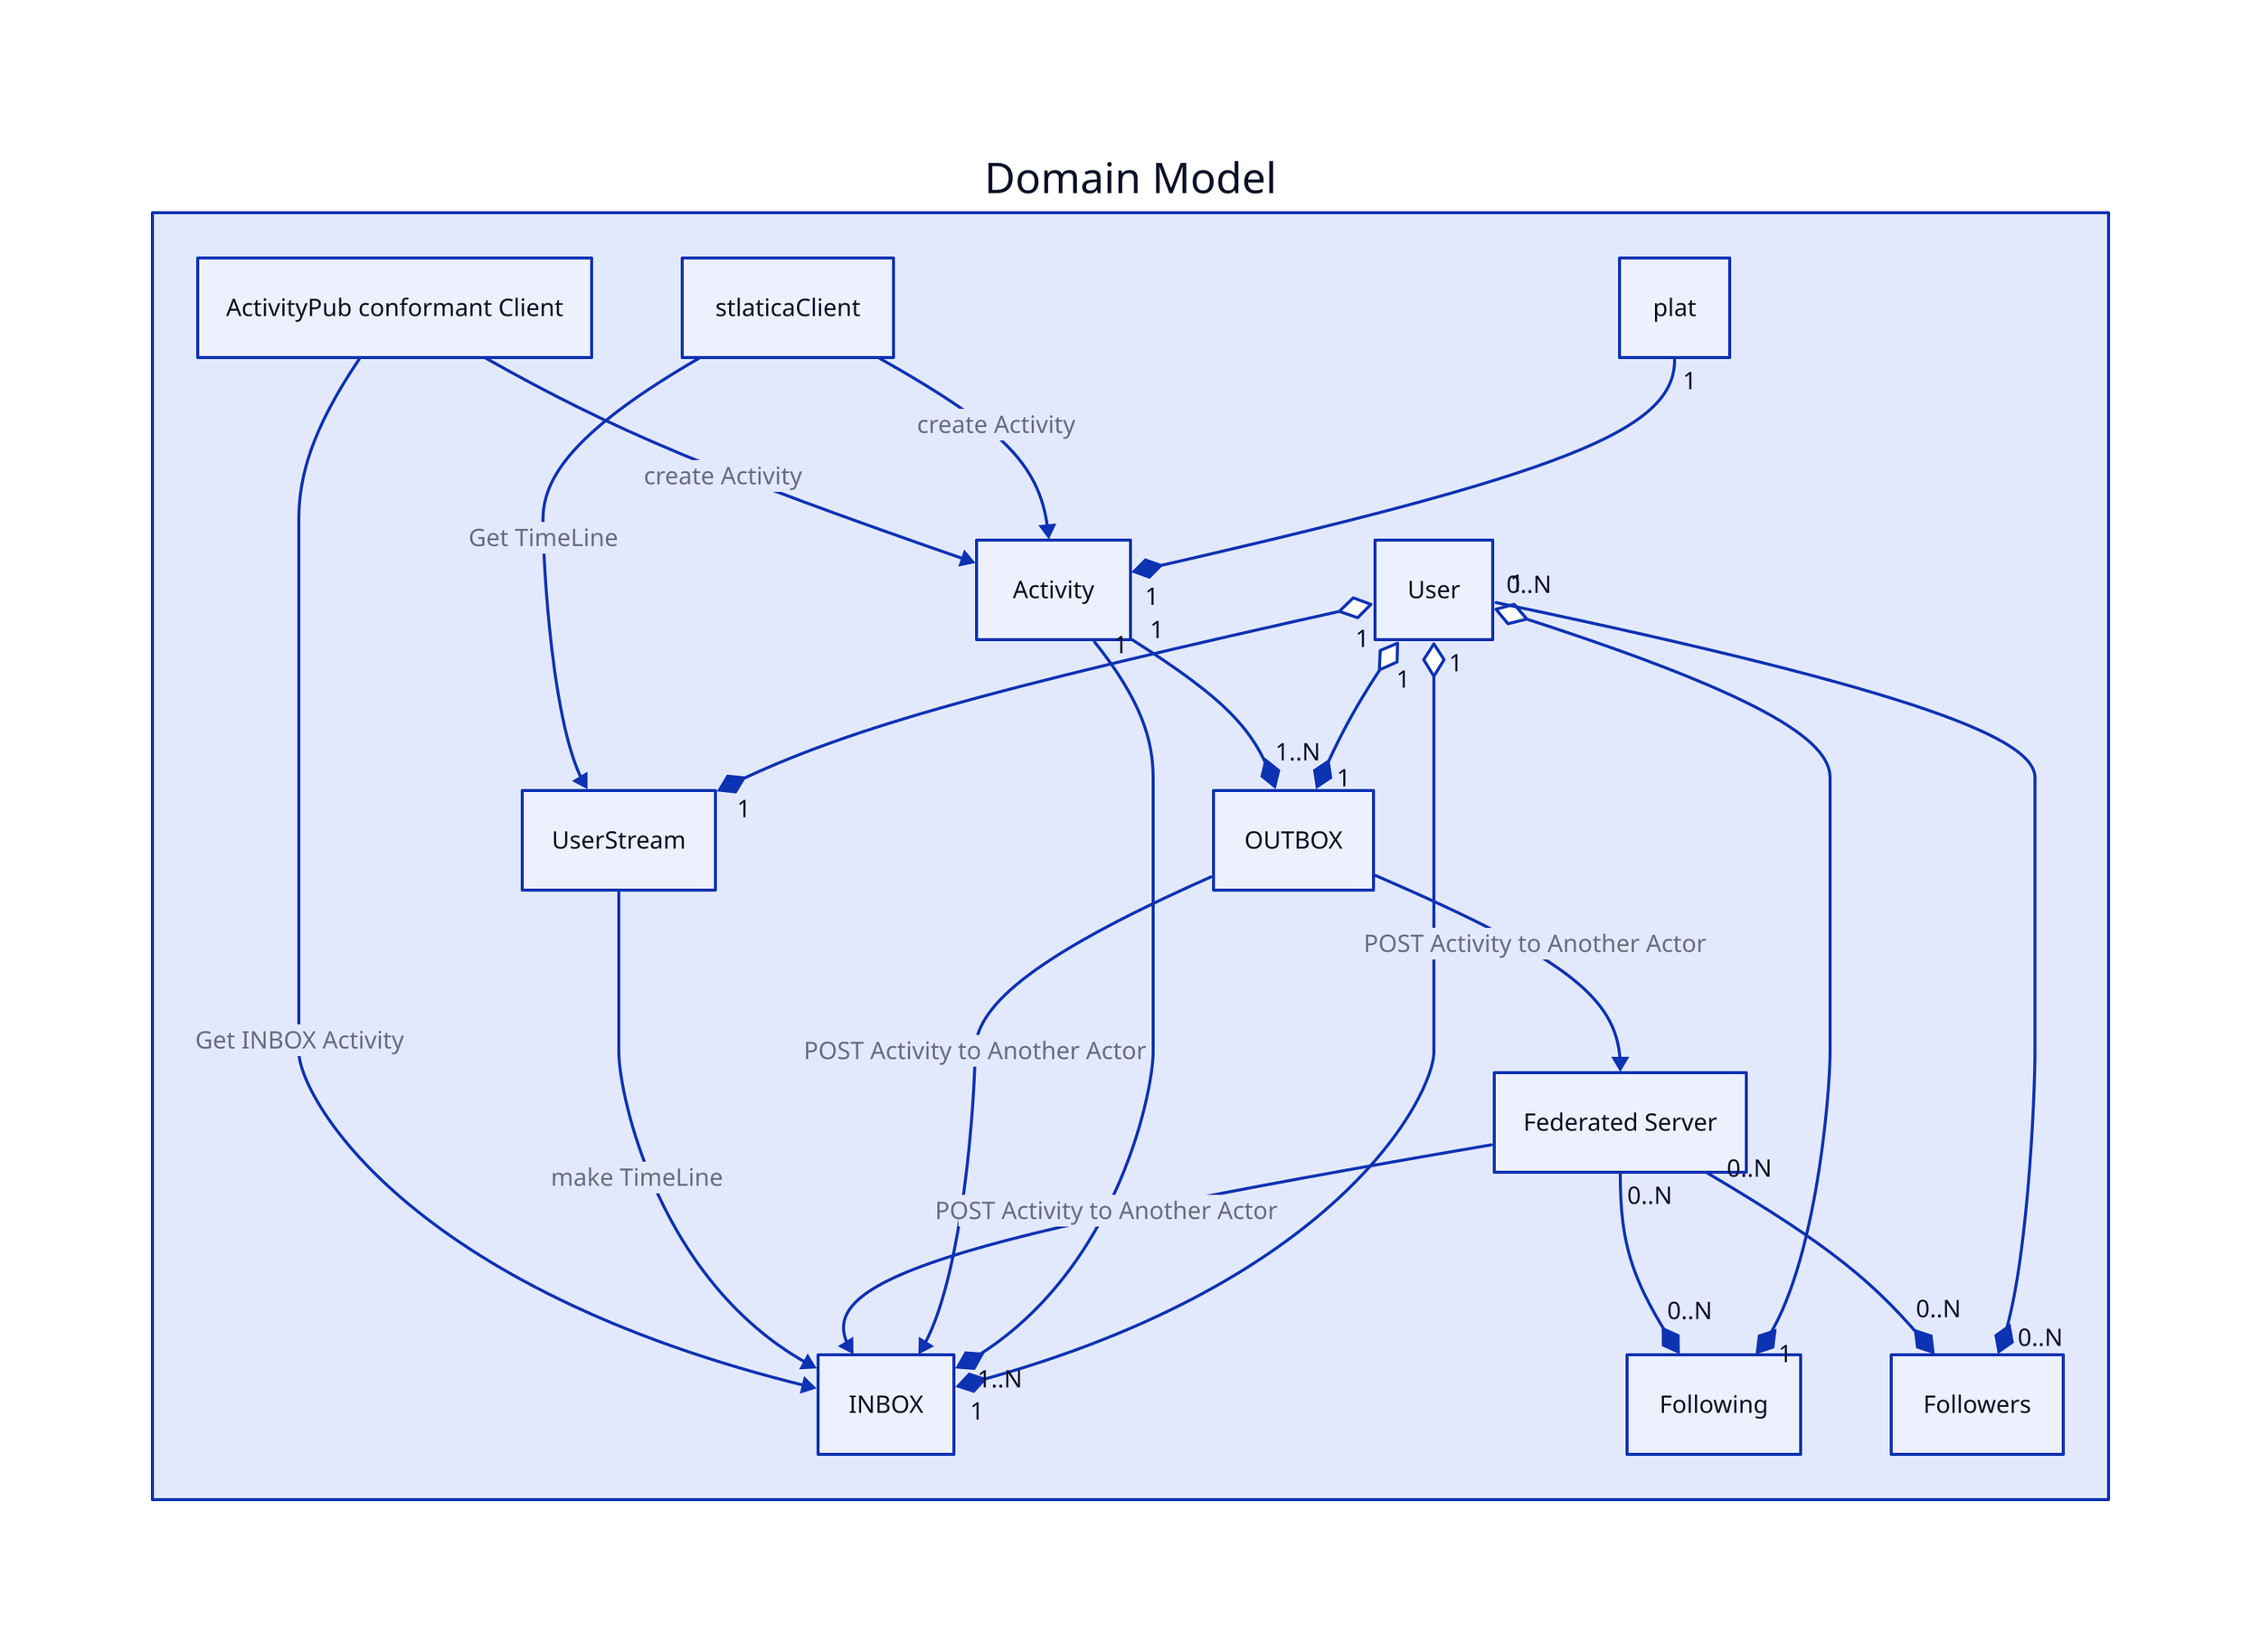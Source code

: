# Build Command
# d2 --theme=300 --dark-theme=200 -l elk --pad 0 ./test.d2

Domain Model: {
  # class User

  # class Activity

  # class OUTBOX
  # class INBOX

  # class Following
  # class Followers
  
  # class UserStream

  # class Federated Server

  # class plat
  


  User <-> OUTBOX: {
    source-arrowhead: 1 {
      shape: diamond
      style.filled: false
    }
    target-arrowhead: 1 {
      shape: diamond
      style.filled: true
    }
  }

  User <-> INBOX: {
    source-arrowhead: 1 {
      shape: diamond
      style.filled: false
    }
    target-arrowhead: 1 {
      shape: diamond
      style.filled: true
    }
  }

  User <-> Following: {
    source-arrowhead: 1 {
      shape: diamond
      style.filled: false
    }
    target-arrowhead: 1 {
      shape: diamond
      style.filled: true
    }
  }


  User <-> UserStream: {
    source-arrowhead: 1 {
      shape: diamond
      style.filled: false
    }
    target-arrowhead: 1 {
      shape: diamond
      style.filled: true
    }
  }

  User -> Followers: {
    source-arrowhead: 0..N {
      shape: diamond
      style.filled: false
    }
    target-arrowhead: 0..N {
      shape: diamond
      style.filled: true
    }
  }

  Federated Server -> Following: {
    source-arrowhead: 0..N {
      shape: diamond
      style.filled: false
    }
    target-arrowhead: 0..N {
      shape: diamond
      style.filled: true
    }
  }

  Federated Server -> Followers: {
    source-arrowhead: 0..N {
      shape: diamond
      style.filled: false
    }
    target-arrowhead: 0..N {
      shape: diamond
      style.filled: true
    }
  }

  Activity -> OUTBOX: {
    source-arrowhead: 1 {
      shape: diamond
      style.filled: false
    }
    target-arrowhead: 1..N {
      shape: diamond
      style.filled: true
    }
  }

  Activity -> INBOX: {
    source-arrowhead: 1 {
      shape: diamond
      style.filled: false
    }
    target-arrowhead: 1..N {
      shape: diamond
      style.filled: true
    }
  }

  plat -> Activity: {
    source-arrowhead: 1 {
    }
    target-arrowhead: 1 {
      shape: diamond
      style.filled: true
    }
  }

  OUTBOX -> INBOX: "POST Activity to Another Actor"
  OUTBOX -> Federated Server: "POST Activity to Another Actor"
  Federated Server -> INBOX: "POST Activity to Another Actor"
  UserStream -> INBOX: "make TimeLine"
  stlaticaClient -> UserStream: "Get TimeLine"
  ActivityPub conformant Client -> INBOX: "Get INBOX Activity"
  stlaticaClient -> Activity: "create Activity"
  ActivityPub conformant Client -> Activity: "create Activity"

}